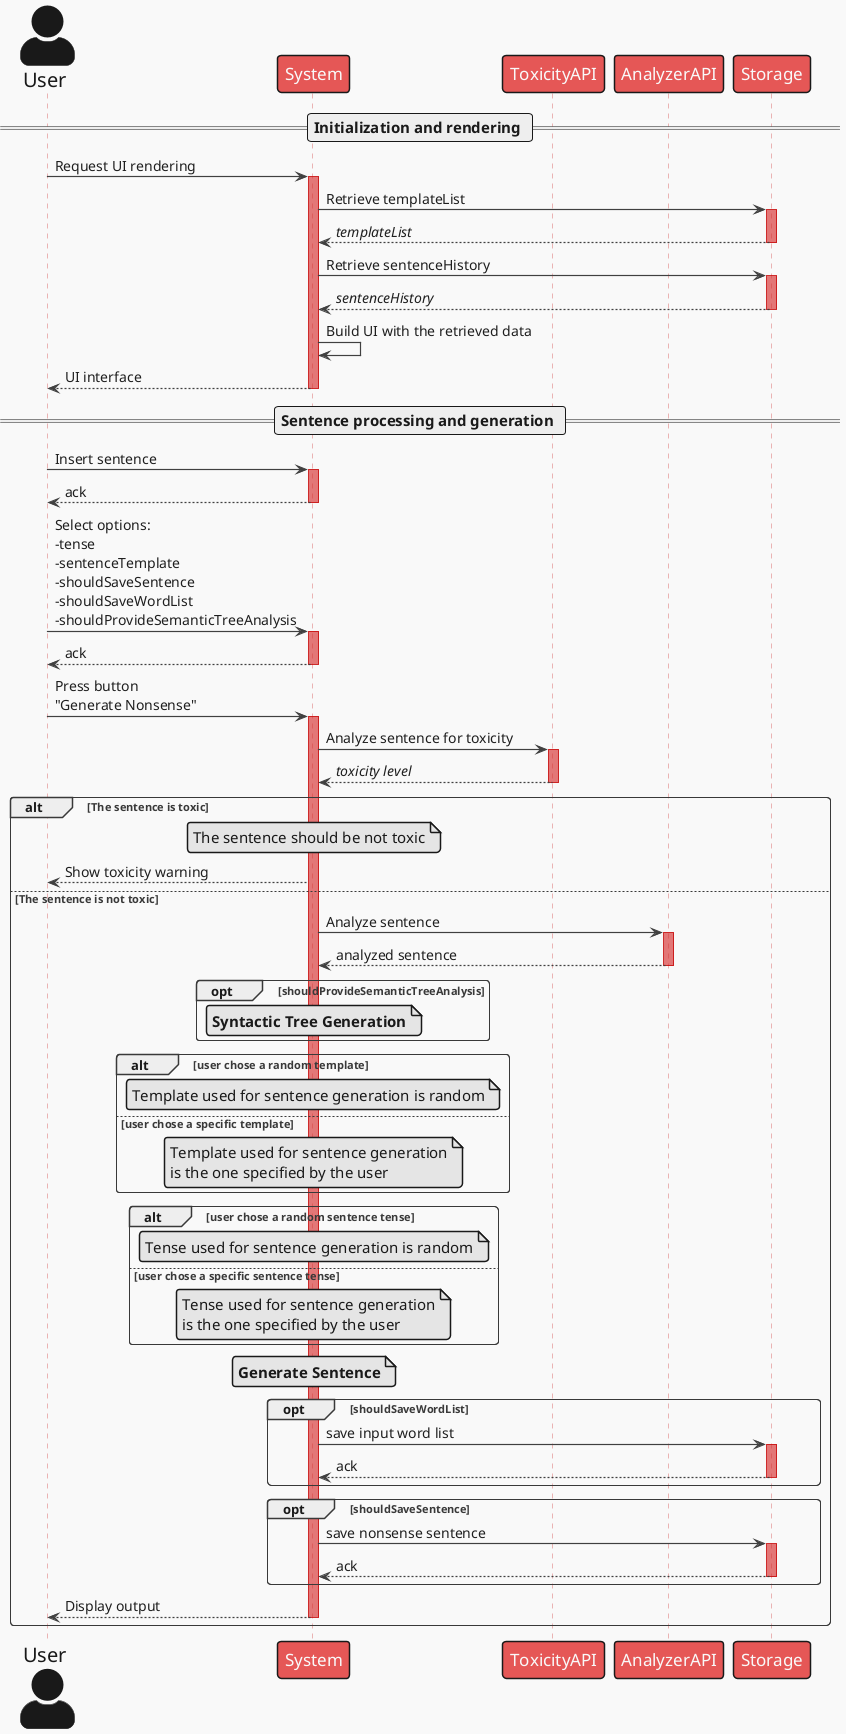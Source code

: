 @startuml systemsequencediagram
!theme mars
skinparam actor{
style awesome
FontSize 20
}
skinparam participant{
FontSize 17
}
skinparam Arrow{
Color #404040
FontColor #1f1f1f
FontSize 14
Thickness 1.2
}
skinparam Note{
FontSize 15
}
skinparam sequence{
DividerFontSize 15
LifeLineBackgroundColor #d93b3b70
LifeLineBorderColor #c4000090
}

actor User as U
participant System as S
participant ToxicityAPI as TA
participant AnalyzerAPI as AA
participant Storage as SA

== Initialization and rendering ==
U -> S : Request UI rendering
activate S
S -> SA : Retrieve templateList
activate SA
SA --> S : //templateList//
deactivate SA
S -> SA : Retrieve sentenceHistory
activate SA
SA --> S : //sentenceHistory//
deactivate SA
S -> S : Build UI with the retrieved data
S --> U : UI interface
deactivate S

== Sentence processing and generation ==
U -> S : Insert sentence
activate S
S --> U : ack
deactivate S
U -> S : Select options:\n-tense\n-sentenceTemplate\n-shouldSaveSentence\n-shouldSaveWordList\n-shouldProvideSemanticTreeAnalysis
activate S
S --> U : ack
deactivate S
U -> S : Press button\n"Generate Nonsense"

activate S
S -> TA : Analyze sentence for toxicity

activate TA
TA --> S : //toxicity level//
deactivate TA

alt The sentence is toxic
note over S
The sentence should be not toxic
end note
S --> U : Show toxicity warning

else The sentence is not toxic
S -> AA : Analyze sentence
activate AA
AA --> S : analyzed sentence
deactivate AA

opt shouldProvideSemanticTreeAnalysis
note over S
**Syntactic Tree Generation**
end note
end

alt user chose a random template
note over S : Template used for sentence generation is random
else user chose a specific template
note over S : Template used for sentence generation\nis the one specified by the user
end

alt user chose a random sentence tense
note over S : Tense used for sentence generation is random
else user chose a specific sentence tense
note over S : Tense used for sentence generation\nis the one specified by the user
end
note over S : **Generate Sentence**

opt shouldSaveWordList
S -> SA : save input word list
activate SA
SA --> S : ack
deactivate SA
end

opt shouldSaveSentence
S -> SA : save nonsense sentence
activate SA
SA --> S : ack
deactivate SA
end
S --> U : Display output
deactivate S
end

@enduml